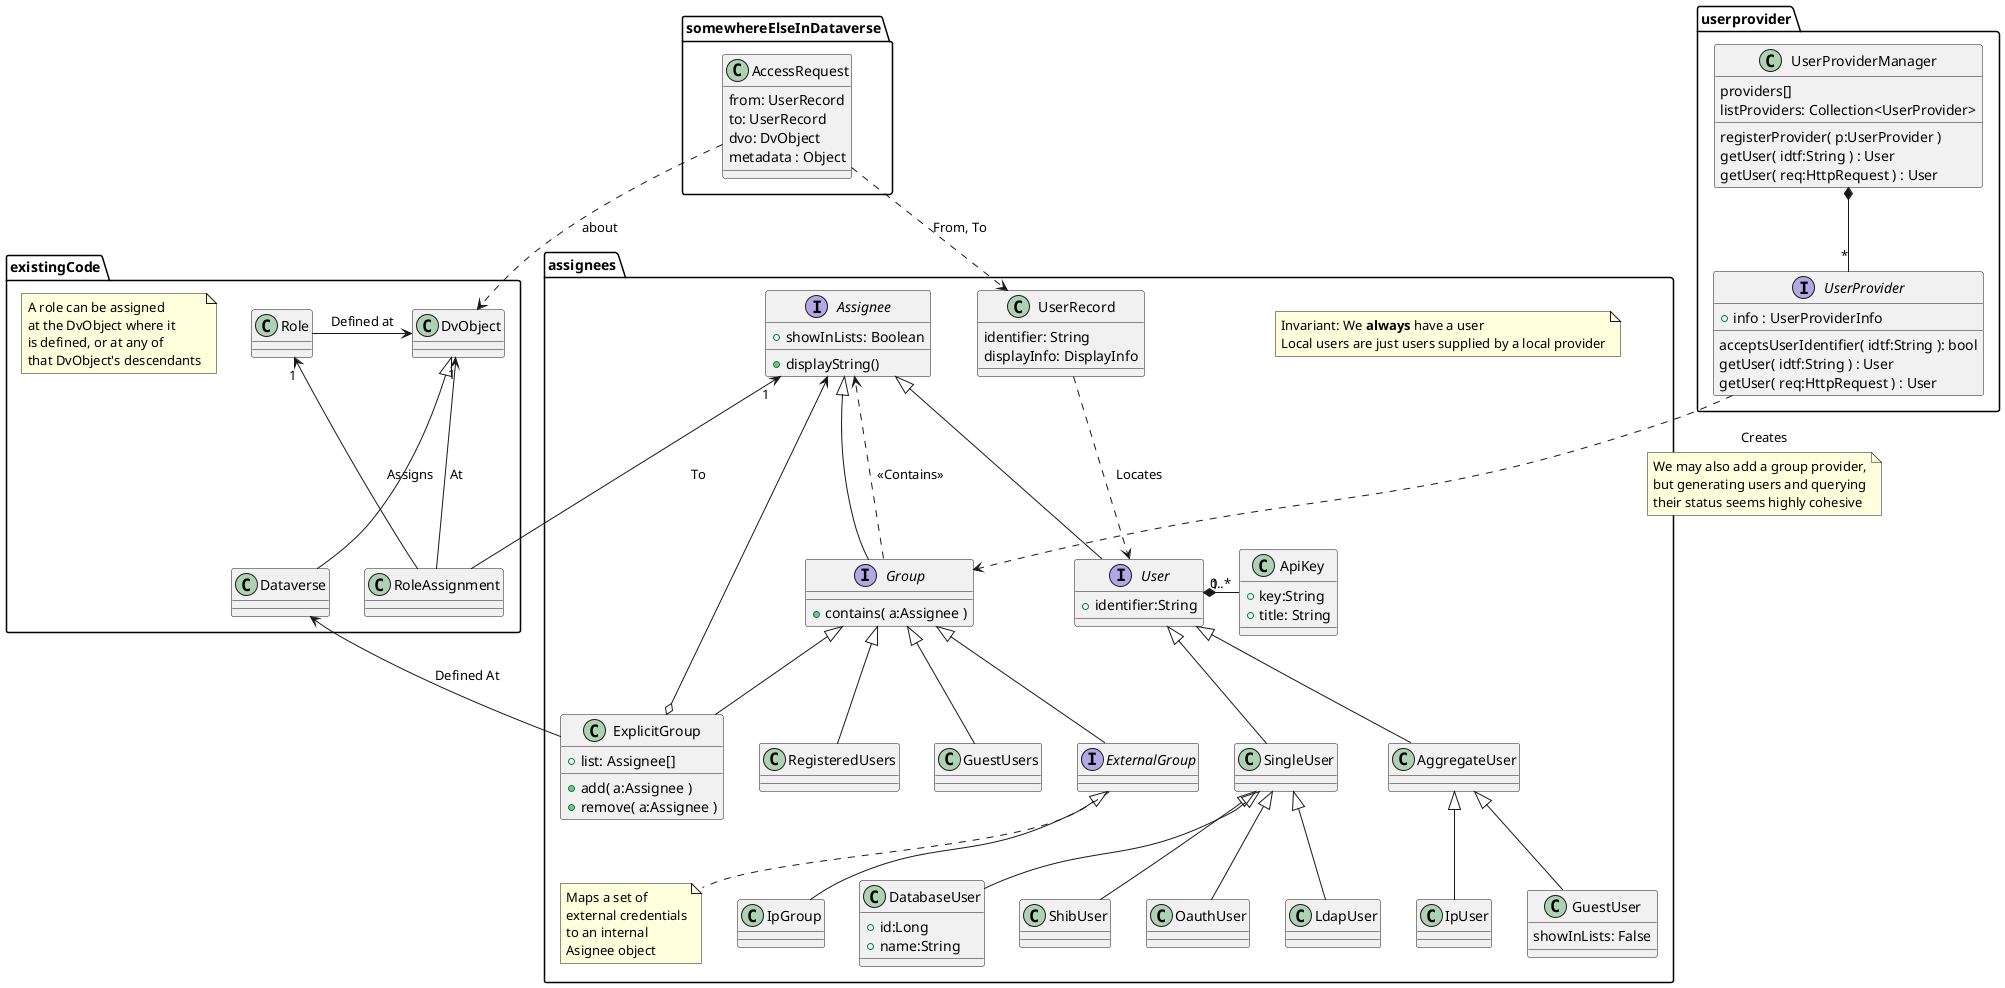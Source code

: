 @startuml

package existingCode {
  class Role
  class DvObject
  class RoleAssignment
  class Dataverse 

  note as n1
    A role can be assigned
    at the DvObject where it 
    is defined, or at any of
    that DvObject's descendants
  end note
}

package assignees {
  note as n2
   Invariant: We <b>always</b> have a user
   Local users are just users supplied by a local provider
  end note

  interface Assignee {
    + displayString()
    + showInLists: Boolean
  }

  interface User {
    + identifier:String
  }

  class SingleUser {
  }

  class IpUser {
  }

  class AggregateUser {
  }

  class DatabaseUser {
    + id:Long
    + name:String
  }

  class UserRecord {
    identifier: String
    displayInfo: DisplayInfo
  }

  class ShibUser {
  }

  class OauthUser {
  }

  class LdapUser {
  }

  class GuestUser {
    showInLists: False
  }

  class ApiKey {
    + key:String
    + title: String
  }

  interface Group {
    + contains( a:Assignee )
  }

  class ExplicitGroup {
    + add( a:Assignee )
    + remove( a:Assignee )
    + list: Assignee[]
  }

  class RegisteredUsers {
    
  }

  class GuestUsers {
    
  }

  Interface ExternalGroup {
    
  }
  note bottom
    Maps a set of
    external credentials
    to an internal 
    Asignee object
  end note

  class IpGroup {
    
  }
}
Assignee <|-- User
Assignee <|-- Group
User <|-- SingleUser
User <|-- AggregateUser
AggregateUser <|-- GuestUser
AggregateUser <|-- IpUser
SingleUser <|-- DatabaseUser
SingleUser <|-- ShibUser
SingleUser <|-- OauthUser
SingleUser <|-- LdapUser
Group <|-- ExplicitGroup
Group <|-- ExternalGroup
Group <|-- RegisteredUsers
Group <|-- GuestUsers
ExternalGroup <|-- IpGroup

UserRecord ..> User : "Locates"

User "1" *- "0..*" ApiKey

Role -> DvObject: Defined at
RoleAssignment -up-> "1" DvObject: At
RoleAssignment -up-> "1" Role: Assigns
RoleAssignment --> "1" Assignee: To

Group ..> Assignee: <<Contains>>
ExplicitGroup o--> Assignee
ExplicitGroup --> Dataverse: Defined At

DvObject <|-- Dataverse

package userprovider {
  
  class UserProviderManager {
    providers[]
    registerProvider( p:UserProvider )
    listProviders: Collection<UserProvider>
    getUser( idtf:String ) : User
    getUser( req:HttpRequest ) : User
  }

  interface UserProvider {
    + info : UserProviderInfo
    acceptsUserIdentifier( idtf:String ): bool
    getUser( idtf:String ) : User
    getUser( req:HttpRequest ) : User
  }

  UserProviderManager *-- "*" UserProvider
}

package somewhereElseInDataverse {
  class AccessRequest {
    from: UserRecord
    to: UserRecord
    dvo: DvObject
    metadata : Object
  }

}
 
AccessRequest ..> UserRecord : "From, To"
AccessRequest ..> DvObject : "about"

UserProvider ..> Group : "Creates"
note on link
  We may also add a group provider,
  but generating users and querying
  their status seems highly cohesive
end note

@enduml
